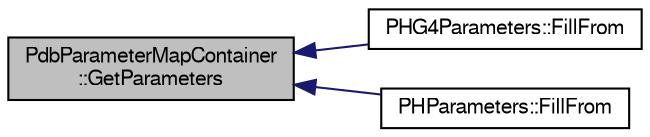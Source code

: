 digraph "PdbParameterMapContainer::GetParameters"
{
  bgcolor="transparent";
  edge [fontname="FreeSans",fontsize="10",labelfontname="FreeSans",labelfontsize="10"];
  node [fontname="FreeSans",fontsize="10",shape=record];
  rankdir="LR";
  Node1 [label="PdbParameterMapContainer\l::GetParameters",height=0.2,width=0.4,color="black", fillcolor="grey75", style="filled" fontcolor="black"];
  Node1 -> Node2 [dir="back",color="midnightblue",fontsize="10",style="solid",fontname="FreeSans"];
  Node2 [label="PHG4Parameters::FillFrom",height=0.2,width=0.4,color="black",URL="$da/d29/classPHG4Parameters.html#aa4c26c9c2a488fa6dcb78c2aa33c65d4"];
  Node1 -> Node3 [dir="back",color="midnightblue",fontsize="10",style="solid",fontname="FreeSans"];
  Node3 [label="PHParameters::FillFrom",height=0.2,width=0.4,color="black",URL="$dd/dae/classPHParameters.html#ad05c818a7e2b1637203a2a64f0ade4f2"];
}
